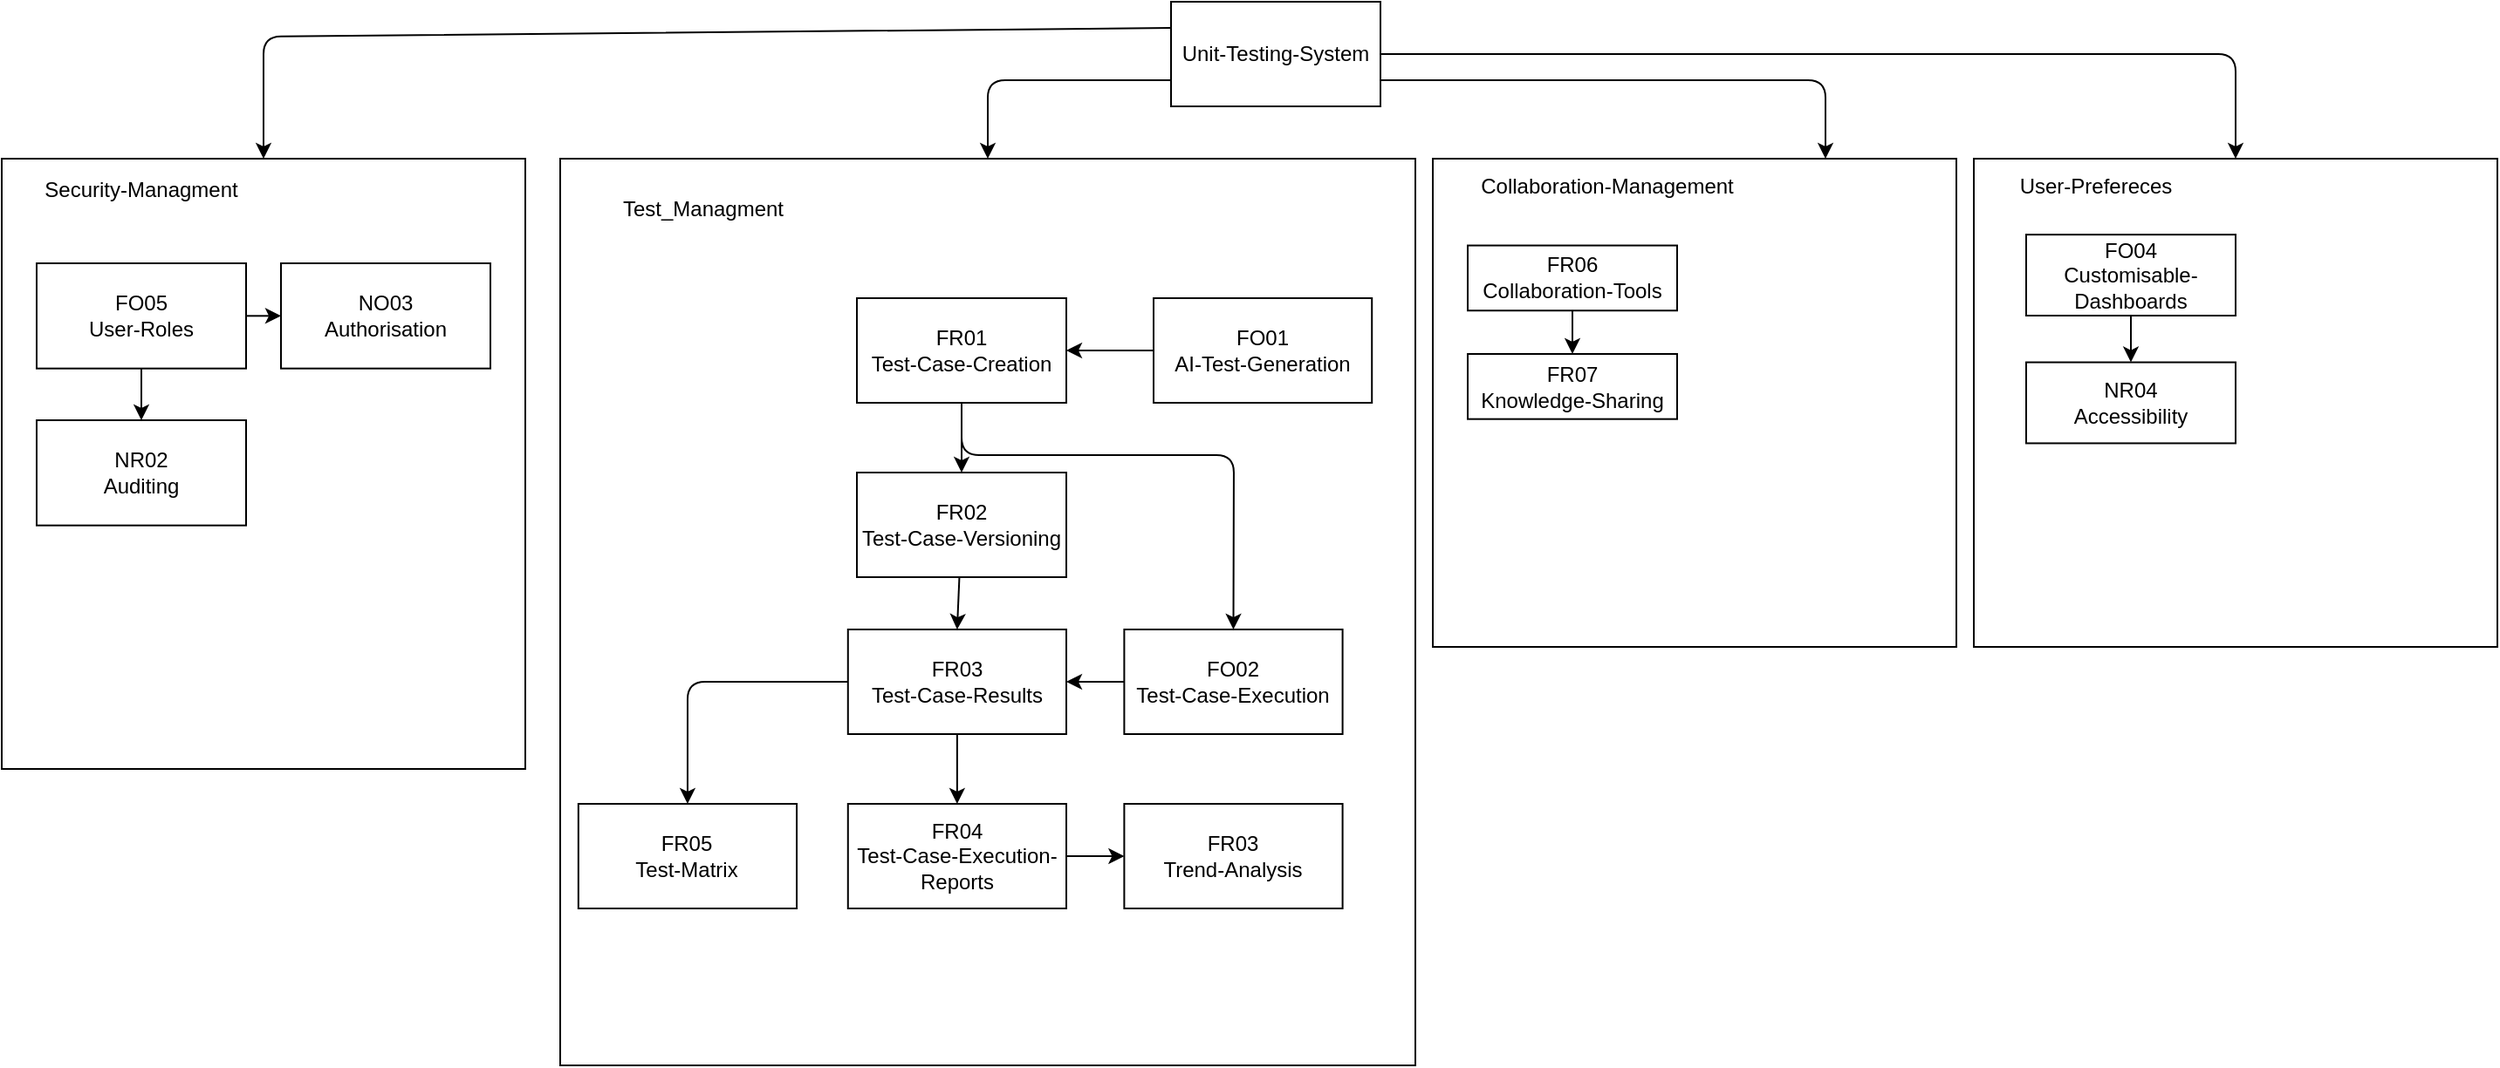 <mxfile>
    <diagram id="6j6KabP8-2RBhbxieyLQ" name="Page-1">
        <mxGraphModel dx="2448" dy="990" grid="1" gridSize="10" guides="1" tooltips="1" connect="1" arrows="1" fold="1" page="1" pageScale="1" pageWidth="850" pageHeight="1100" math="0" shadow="0">
            <root>
                <mxCell id="0"/>
                <mxCell id="1" parent="0"/>
                <mxCell id="34" value="" style="group" vertex="1" connectable="0" parent="1">
                    <mxGeometry x="-340" y="90" width="300" height="350" as="geometry"/>
                </mxCell>
                <mxCell id="35" value="" style="rounded=0;whiteSpace=wrap;html=1;" vertex="1" parent="34">
                    <mxGeometry width="300" height="350" as="geometry"/>
                </mxCell>
                <mxCell id="36" value="Security-Managment" style="text;html=1;strokeColor=none;fillColor=none;align=center;verticalAlign=middle;whiteSpace=wrap;rounded=0;" vertex="1" parent="34">
                    <mxGeometry x="20" y="10" width="120" height="15.33" as="geometry"/>
                </mxCell>
                <mxCell id="32" value="FO05&lt;br&gt;User-Roles" style="rounded=0;whiteSpace=wrap;html=1;" vertex="1" parent="34">
                    <mxGeometry x="20" y="60" width="120" height="60.33" as="geometry"/>
                </mxCell>
                <mxCell id="62" value="NR02&lt;br&gt;Auditing" style="rounded=0;whiteSpace=wrap;html=1;" vertex="1" parent="34">
                    <mxGeometry x="20" y="150" width="120" height="60.33" as="geometry"/>
                </mxCell>
                <mxCell id="63" value="" style="edgeStyle=none;html=1;" edge="1" parent="34" source="32" target="62">
                    <mxGeometry relative="1" as="geometry"/>
                </mxCell>
                <mxCell id="64" value="NO03&lt;br&gt;Authorisation" style="rounded=0;whiteSpace=wrap;html=1;" vertex="1" parent="34">
                    <mxGeometry x="160" y="60" width="120" height="60.33" as="geometry"/>
                </mxCell>
                <mxCell id="65" value="" style="edgeStyle=none;html=1;" edge="1" parent="34" source="32" target="64">
                    <mxGeometry relative="1" as="geometry"/>
                </mxCell>
                <mxCell id="14" value="" style="group" vertex="1" connectable="0" parent="1">
                    <mxGeometry x="480" y="90" width="300" height="280" as="geometry"/>
                </mxCell>
                <mxCell id="15" value="" style="rounded=0;whiteSpace=wrap;html=1;" vertex="1" parent="14">
                    <mxGeometry width="300" height="280" as="geometry"/>
                </mxCell>
                <mxCell id="16" value="Collaboration-Management" style="text;html=1;strokeColor=none;fillColor=none;align=center;verticalAlign=middle;whiteSpace=wrap;rounded=0;" vertex="1" parent="14">
                    <mxGeometry x="20" y="6.222" width="160" height="18.667" as="geometry"/>
                </mxCell>
                <mxCell id="40" style="edgeStyle=none;html=1;exitX=0.5;exitY=1;exitDx=0;exitDy=0;entryX=0.5;entryY=0;entryDx=0;entryDy=0;" edge="1" parent="14" source="9" target="10">
                    <mxGeometry relative="1" as="geometry"/>
                </mxCell>
                <mxCell id="9" value="FR06&lt;br&gt;Collaboration-Tools" style="rounded=0;whiteSpace=wrap;html=1;" vertex="1" parent="14">
                    <mxGeometry x="20" y="49.778" width="120" height="37.333" as="geometry"/>
                </mxCell>
                <mxCell id="10" value="FR07&lt;br&gt;Knowledge-Sharing" style="rounded=0;whiteSpace=wrap;html=1;" vertex="1" parent="14">
                    <mxGeometry x="20" y="112" width="120" height="37.333" as="geometry"/>
                </mxCell>
                <mxCell id="13" value="" style="group" vertex="1" connectable="0" parent="1">
                    <mxGeometry x="-20" y="90" width="490" height="520" as="geometry"/>
                </mxCell>
                <mxCell id="12" value="" style="rounded=0;whiteSpace=wrap;html=1;" vertex="1" parent="13">
                    <mxGeometry width="490.0" height="520" as="geometry"/>
                </mxCell>
                <mxCell id="11" value="Test_Managment" style="text;html=1;strokeColor=none;fillColor=none;align=center;verticalAlign=middle;whiteSpace=wrap;rounded=0;" vertex="1" parent="13">
                    <mxGeometry x="32.667" y="11.556" width="98" height="34.667" as="geometry"/>
                </mxCell>
                <mxCell id="18" value="FO01&lt;br&gt;AI-Test-Generation" style="rounded=0;whiteSpace=wrap;html=1;" vertex="1" parent="13">
                    <mxGeometry x="339.999" y="80" width="125.106" height="60" as="geometry"/>
                </mxCell>
                <mxCell id="46" value="" style="edgeStyle=none;html=1;" edge="1" parent="13" source="20" target="4">
                    <mxGeometry relative="1" as="geometry"/>
                </mxCell>
                <mxCell id="20" value="FO02&lt;br&gt;Test-Case-Execution" style="rounded=0;whiteSpace=wrap;html=1;" vertex="1" parent="13">
                    <mxGeometry x="323.189" y="270" width="125.106" height="60" as="geometry"/>
                </mxCell>
                <mxCell id="5" value="FR04&lt;br&gt;Test-Case-Execution-Reports" style="rounded=0;whiteSpace=wrap;html=1;" vertex="1" parent="13">
                    <mxGeometry x="164.893" y="370" width="125.106" height="60" as="geometry"/>
                </mxCell>
                <mxCell id="21" value="FR03&lt;br&gt;Trend-Analysis" style="rounded=0;whiteSpace=wrap;html=1;" vertex="1" parent="13">
                    <mxGeometry x="323.191" y="370" width="125.106" height="60" as="geometry"/>
                </mxCell>
                <mxCell id="22" value="" style="endArrow=classic;html=1;exitX=1;exitY=0.5;exitDx=0;exitDy=0;entryX=0;entryY=0.5;entryDx=0;entryDy=0;" edge="1" parent="13" source="5" target="21">
                    <mxGeometry width="50" height="50" relative="1" as="geometry">
                        <mxPoint x="291.915" y="240" as="sourcePoint"/>
                        <mxPoint x="344.043" y="190" as="targetPoint"/>
                    </mxGeometry>
                </mxCell>
                <mxCell id="6" value="FR05&lt;br&gt;Test-Matrix" style="rounded=0;whiteSpace=wrap;html=1;" vertex="1" parent="13">
                    <mxGeometry x="10.426" y="370" width="125.106" height="60" as="geometry"/>
                </mxCell>
                <mxCell id="44" style="edgeStyle=none;html=1;entryX=0.5;entryY=0;entryDx=0;entryDy=0;" edge="1" parent="13" source="4" target="6">
                    <mxGeometry relative="1" as="geometry">
                        <Array as="points">
                            <mxPoint x="73" y="300"/>
                        </Array>
                    </mxGeometry>
                </mxCell>
                <mxCell id="45" value="" style="edgeStyle=none;html=1;" edge="1" parent="13" source="4" target="5">
                    <mxGeometry relative="1" as="geometry"/>
                </mxCell>
                <mxCell id="4" value="FR03&lt;br&gt;Test-Case-Results" style="rounded=0;whiteSpace=wrap;html=1;" vertex="1" parent="13">
                    <mxGeometry x="164.893" y="270" width="125.106" height="60" as="geometry"/>
                </mxCell>
                <mxCell id="41" style="edgeStyle=none;html=1;" edge="1" parent="1" source="2" target="3">
                    <mxGeometry relative="1" as="geometry"/>
                </mxCell>
                <mxCell id="48" style="edgeStyle=none;html=1;exitX=0.5;exitY=1;exitDx=0;exitDy=0;entryX=0.5;entryY=0;entryDx=0;entryDy=0;" edge="1" parent="1" source="2" target="20">
                    <mxGeometry relative="1" as="geometry">
                        <Array as="points">
                            <mxPoint x="210" y="260"/>
                            <mxPoint x="366" y="260"/>
                        </Array>
                    </mxGeometry>
                </mxCell>
                <mxCell id="2" value="FR01&lt;br&gt;Test-Case-Creation" style="rounded=0;whiteSpace=wrap;html=1;" vertex="1" parent="1">
                    <mxGeometry x="150" y="170" width="120" height="60" as="geometry"/>
                </mxCell>
                <mxCell id="42" style="edgeStyle=none;html=1;entryX=0.5;entryY=0;entryDx=0;entryDy=0;" edge="1" parent="1" source="3" target="4">
                    <mxGeometry relative="1" as="geometry"/>
                </mxCell>
                <mxCell id="3" value="FR02&lt;br&gt;Test-Case-Versioning" style="rounded=0;whiteSpace=wrap;html=1;" vertex="1" parent="1">
                    <mxGeometry x="150" y="270" width="120" height="60" as="geometry"/>
                </mxCell>
                <mxCell id="49" style="edgeStyle=none;html=1;entryX=0.5;entryY=0;entryDx=0;entryDy=0;exitX=0;exitY=0.75;exitDx=0;exitDy=0;" edge="1" parent="1" source="8" target="12">
                    <mxGeometry relative="1" as="geometry">
                        <Array as="points">
                            <mxPoint x="225" y="45"/>
                        </Array>
                    </mxGeometry>
                </mxCell>
                <mxCell id="50" style="edgeStyle=none;html=1;exitX=1;exitY=0.75;exitDx=0;exitDy=0;entryX=0.75;entryY=0;entryDx=0;entryDy=0;" edge="1" parent="1" source="8" target="15">
                    <mxGeometry relative="1" as="geometry">
                        <Array as="points">
                            <mxPoint x="705" y="45"/>
                        </Array>
                    </mxGeometry>
                </mxCell>
                <mxCell id="51" style="edgeStyle=none;html=1;exitX=1;exitY=0.5;exitDx=0;exitDy=0;entryX=0.5;entryY=0;entryDx=0;entryDy=0;" edge="1" parent="1" source="8" target="26">
                    <mxGeometry relative="1" as="geometry">
                        <Array as="points">
                            <mxPoint x="940" y="30"/>
                        </Array>
                    </mxGeometry>
                </mxCell>
                <mxCell id="52" style="edgeStyle=none;html=1;exitX=0;exitY=0.25;exitDx=0;exitDy=0;entryX=0.5;entryY=0;entryDx=0;entryDy=0;" edge="1" parent="1" source="8" target="35">
                    <mxGeometry relative="1" as="geometry">
                        <Array as="points">
                            <mxPoint x="-190" y="20"/>
                        </Array>
                    </mxGeometry>
                </mxCell>
                <mxCell id="8" value="Unit-Testing-System" style="rounded=0;whiteSpace=wrap;html=1;" vertex="1" parent="1">
                    <mxGeometry x="330" width="120" height="60" as="geometry"/>
                </mxCell>
                <mxCell id="25" value="" style="group" vertex="1" connectable="0" parent="1">
                    <mxGeometry x="790" y="90" width="300" height="280" as="geometry"/>
                </mxCell>
                <mxCell id="26" value="" style="rounded=0;whiteSpace=wrap;html=1;" vertex="1" parent="25">
                    <mxGeometry width="300" height="280" as="geometry"/>
                </mxCell>
                <mxCell id="27" value="User-Prefereces" style="text;html=1;strokeColor=none;fillColor=none;align=center;verticalAlign=middle;whiteSpace=wrap;rounded=0;" vertex="1" parent="25">
                    <mxGeometry x="20" y="6.222" width="100" height="18.667" as="geometry"/>
                </mxCell>
                <mxCell id="31" value="FO04&lt;br&gt;Customisable-Dashboards" style="rounded=0;whiteSpace=wrap;html=1;" vertex="1" parent="25">
                    <mxGeometry x="30" y="43.56" width="120" height="46.44" as="geometry"/>
                </mxCell>
                <mxCell id="60" value="NR04&lt;br&gt;Accessibility" style="rounded=0;whiteSpace=wrap;html=1;" vertex="1" parent="25">
                    <mxGeometry x="30" y="116.78" width="120" height="46.44" as="geometry"/>
                </mxCell>
                <mxCell id="61" value="" style="edgeStyle=none;html=1;" edge="1" parent="25" source="31" target="60">
                    <mxGeometry relative="1" as="geometry"/>
                </mxCell>
                <mxCell id="47" value="" style="edgeStyle=none;html=1;" edge="1" parent="1" source="18" target="2">
                    <mxGeometry relative="1" as="geometry"/>
                </mxCell>
            </root>
        </mxGraphModel>
    </diagram>
</mxfile>
